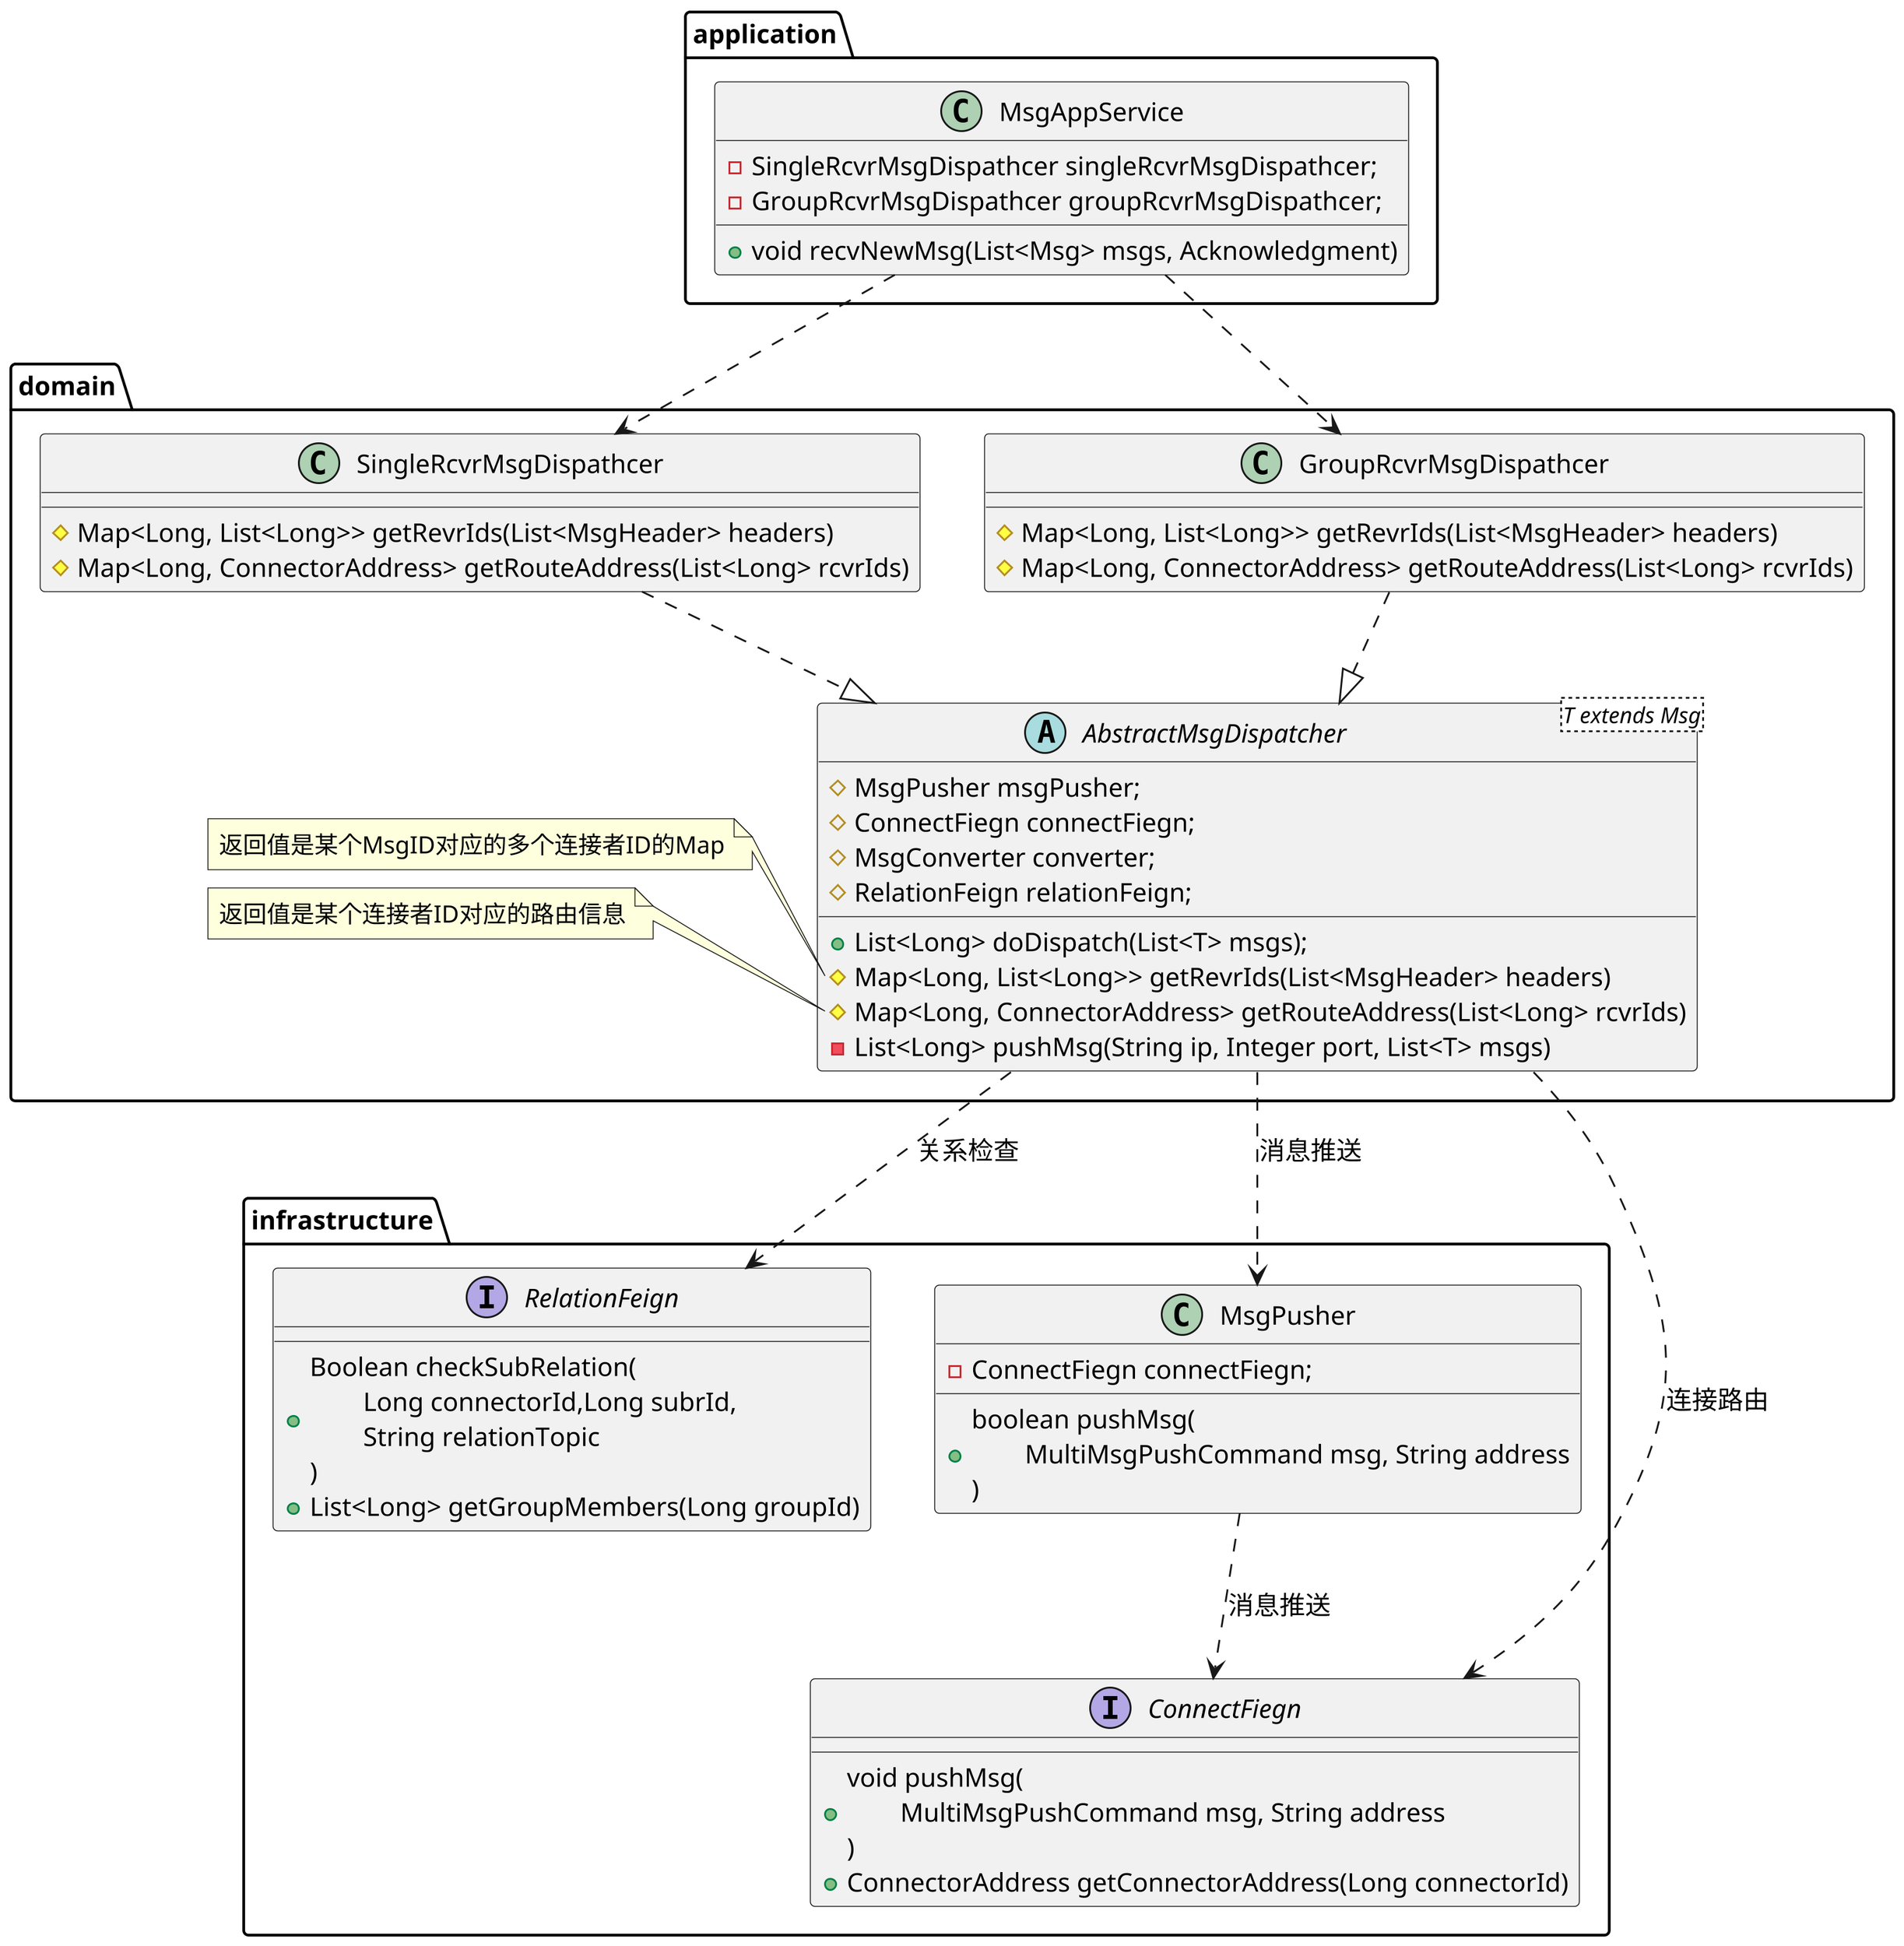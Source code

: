 @startuml
'https://plantuml.com/sequence-diagram
skinparam shadowing false
skinparam defaultFontName xfonts-wqy
skinparam dpi 300
skinparam activity  {
    DiamondFontSize 14
    ArrowFontSize 14
    FontSize 14
}
package application {
    class MsgAppService {
        - SingleRcvrMsgDispathcer singleRcvrMsgDispathcer;
        - GroupRcvrMsgDispathcer groupRcvrMsgDispathcer;
        + void recvNewMsg(List<Msg> msgs, Acknowledgment)
    }
}

package domain {
    abstract class AbstractMsgDispatcher<T extends Msg> {
        # MsgPusher msgPusher;
        # ConnectFiegn connectFiegn;
        # MsgConverter converter;
        # RelationFeign relationFeign;
        + List<Long> doDispatch(List<T> msgs);
        # Map<Long, List<Long>> getRevrIds(List<MsgHeader> headers)
        # Map<Long, ConnectorAddress> getRouteAddress(List<Long> rcvrIds)
        - List<Long> pushMsg(String ip, Integer port, List<T> msgs)
    }
    note left of AbstractMsgDispatcher::"getRevrIds(List<MsgHeader> headers)"
        返回值是某个MsgID对应的多个连接者ID的Map
    end note
    note left of AbstractMsgDispatcher::"getRouteAddress(List<Long> rcvrIds)"
        返回值是某个连接者ID对应的路由信息
    end note

    class SingleRcvrMsgDispathcer{
        # Map<Long, List<Long>> getRevrIds(List<MsgHeader> headers)
        # Map<Long, ConnectorAddress> getRouteAddress(List<Long> rcvrIds)
    }

    class GroupRcvrMsgDispathcer {
        # Map<Long, List<Long>> getRevrIds(List<MsgHeader> headers)
        # Map<Long, ConnectorAddress> getRouteAddress(List<Long> rcvrIds)
    }
}

package infrastructure {
    interface RelationFeign {
        + Boolean checkSubRelation(\n\tLong connectorId,Long subrId,\n\tString relationTopic\n)
        + List<Long> getGroupMembers(Long groupId)
    }

    interface ConnectFiegn {
        + void pushMsg(\n\tMultiMsgPushCommand msg, String address\n)
        + ConnectorAddress getConnectorAddress(Long connectorId)
    }


    class MsgPusher {
        - ConnectFiegn connectFiegn;
        + boolean pushMsg(\n\tMultiMsgPushCommand msg, String address\n)
    }
}

MsgAppService ..> SingleRcvrMsgDispathcer
MsgAppService ..> GroupRcvrMsgDispathcer

AbstractMsgDispatcher ..> MsgPusher: 消息推送
AbstractMsgDispatcher .> RelationFeign: 关系检查
AbstractMsgDispatcher .> ConnectFiegn: 连接路由

MsgPusher ..> ConnectFiegn: 消息推送

SingleRcvrMsgDispathcer ..|> AbstractMsgDispatcher
GroupRcvrMsgDispathcer ..|> AbstractMsgDispatcher

@enduml